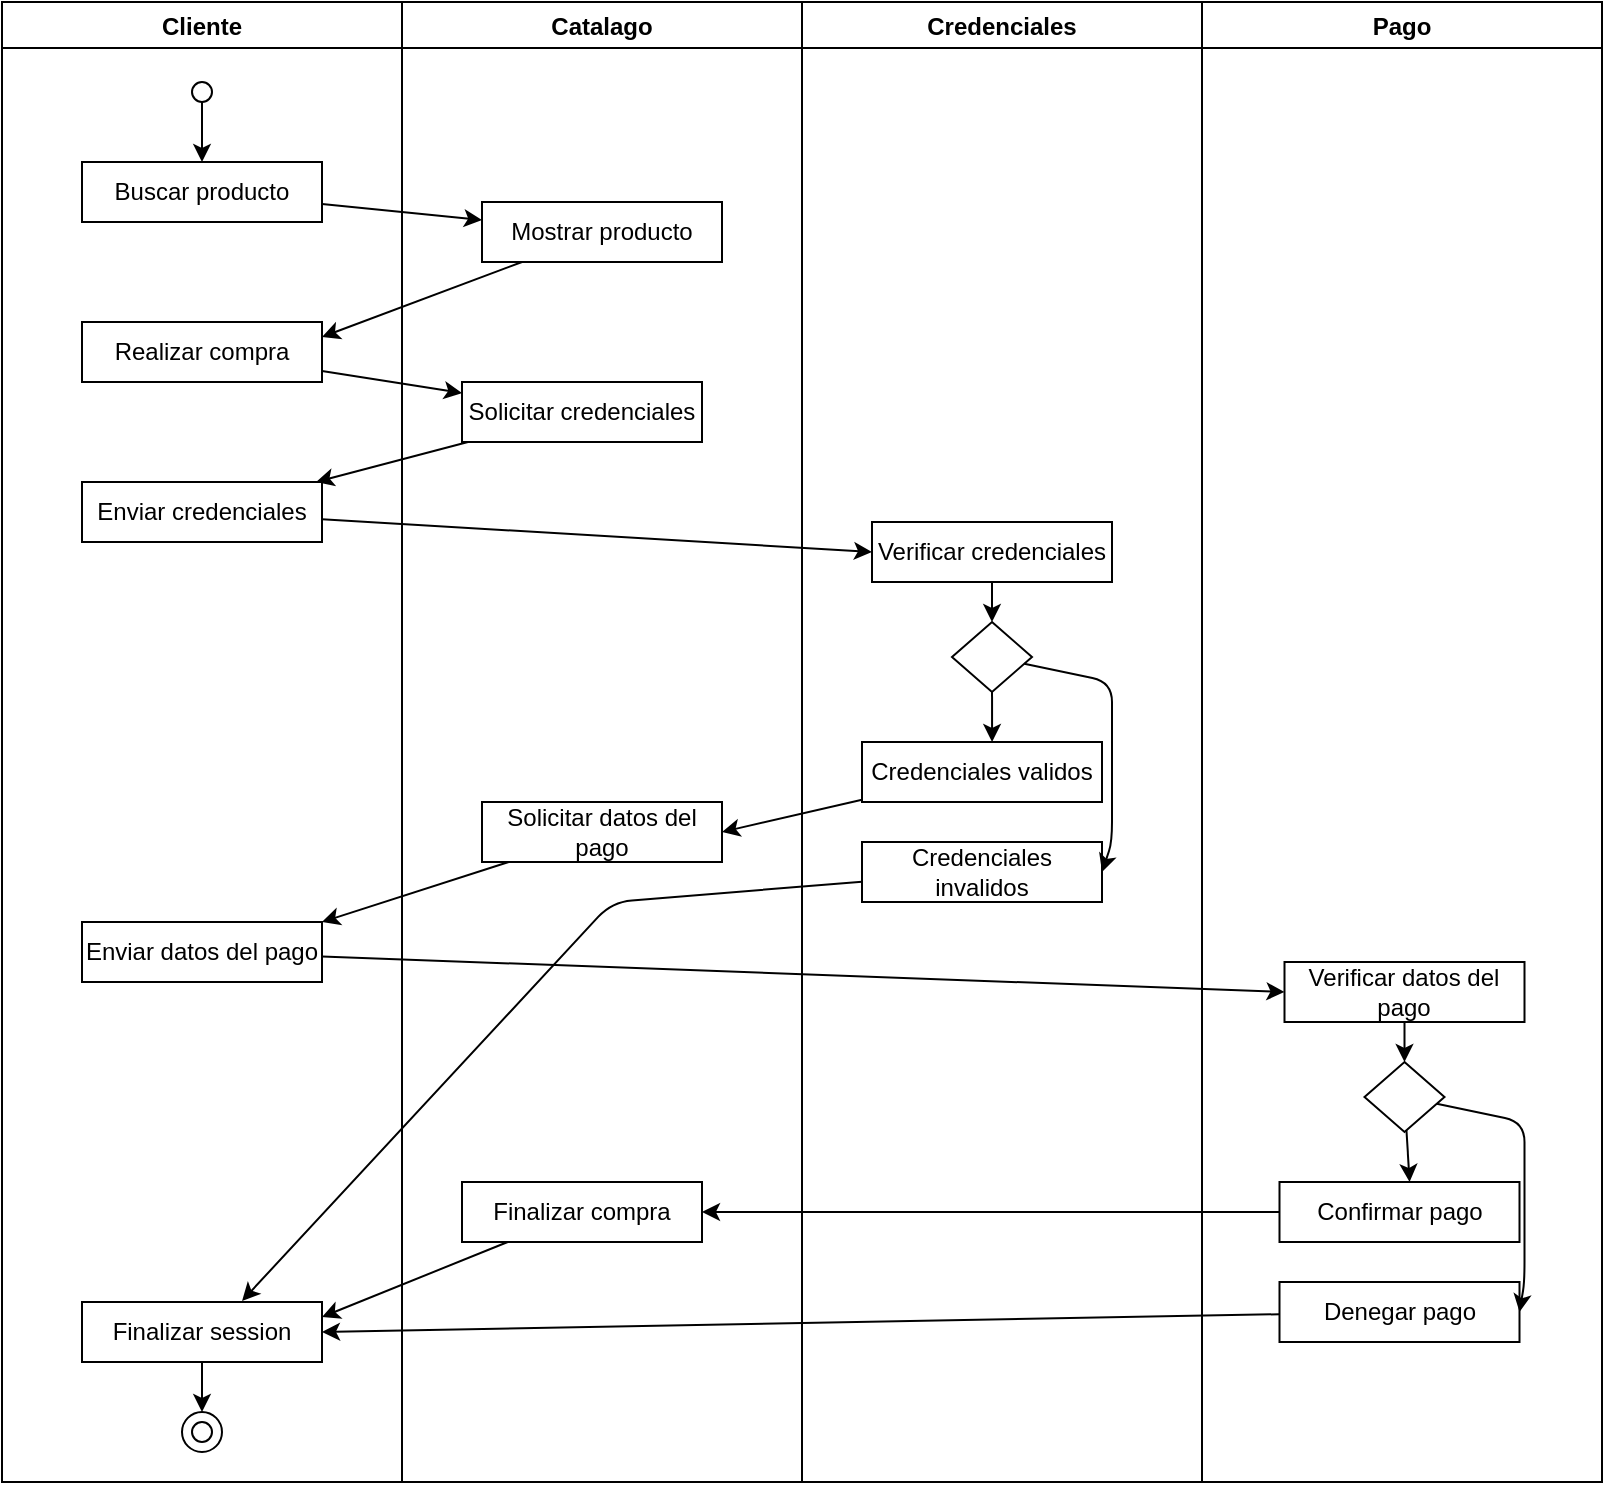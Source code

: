 <mxfile>
    <diagram id="FAW5Yz1meAlweUodwAvJ" name="Page-1">
        <mxGraphModel dx="799" dy="1306" grid="1" gridSize="10" guides="1" tooltips="1" connect="1" arrows="1" fold="1" page="1" pageScale="1" pageWidth="850" pageHeight="1100" background="#ffffff" math="0" shadow="0">
            <root>
                <mxCell id="0"/>
                <mxCell id="1" parent="0"/>
                <mxCell id="2" value="Cliente" style="swimlane;fillColor=none;strokeColor=#000000;fontColor=#000000;" vertex="1" parent="1">
                    <mxGeometry x="40" y="40" width="200" height="740" as="geometry"/>
                </mxCell>
                <mxCell id="8" style="edgeStyle=none;html=1;entryX=0.5;entryY=0;entryDx=0;entryDy=0;fontColor=#000000;strokeColor=#000000;" edge="1" parent="2" source="6" target="7">
                    <mxGeometry relative="1" as="geometry"/>
                </mxCell>
                <mxCell id="6" value="" style="ellipse;whiteSpace=wrap;html=1;aspect=fixed;strokeColor=#000000;fontColor=#000000;fillColor=default;" vertex="1" parent="2">
                    <mxGeometry x="95" y="40" width="10" height="10" as="geometry"/>
                </mxCell>
                <mxCell id="7" value="Buscar producto" style="rounded=0;whiteSpace=wrap;html=1;strokeColor=#000000;fontColor=#000000;fillColor=none;" vertex="1" parent="2">
                    <mxGeometry x="40" y="80" width="120" height="30" as="geometry"/>
                </mxCell>
                <mxCell id="11" value="Realizar compra" style="rounded=0;whiteSpace=wrap;html=1;strokeColor=#000000;fontColor=#000000;fillColor=none;" vertex="1" parent="2">
                    <mxGeometry x="40" y="160" width="120" height="30" as="geometry"/>
                </mxCell>
                <mxCell id="15" value="Enviar credenciales" style="rounded=0;whiteSpace=wrap;html=1;strokeColor=#000000;fontColor=#000000;fillColor=none;" vertex="1" parent="2">
                    <mxGeometry x="40" y="240" width="120" height="30" as="geometry"/>
                </mxCell>
                <mxCell id="3" value="Catalago" style="swimlane;fillColor=none;strokeColor=#000000;fontColor=#000000;" vertex="1" parent="1">
                    <mxGeometry x="240" y="40" width="200" height="740" as="geometry"/>
                </mxCell>
                <mxCell id="9" value="Mostrar producto" style="rounded=0;whiteSpace=wrap;html=1;strokeColor=#000000;fontColor=#000000;fillColor=none;" vertex="1" parent="3">
                    <mxGeometry x="40" y="100" width="120" height="30" as="geometry"/>
                </mxCell>
                <mxCell id="13" value="Solicitar credenciales" style="rounded=0;whiteSpace=wrap;html=1;strokeColor=#000000;fontColor=#000000;fillColor=none;" vertex="1" parent="3">
                    <mxGeometry x="30" y="190" width="120" height="30" as="geometry"/>
                </mxCell>
                <mxCell id="17" value="Enviar datos del pago" style="rounded=0;whiteSpace=wrap;html=1;strokeColor=#000000;fontColor=#000000;fillColor=none;" vertex="1" parent="3">
                    <mxGeometry x="-160" y="460" width="120" height="30" as="geometry"/>
                </mxCell>
                <mxCell id="19" value="Finalizar session" style="rounded=0;whiteSpace=wrap;html=1;strokeColor=#000000;fontColor=#000000;fillColor=none;" vertex="1" parent="3">
                    <mxGeometry x="-160" y="650" width="120" height="30" as="geometry"/>
                </mxCell>
                <mxCell id="20" value="" style="ellipse;whiteSpace=wrap;html=1;aspect=fixed;strokeColor=#000000;fontColor=#000000;fillColor=default;" vertex="1" parent="3">
                    <mxGeometry x="-105" y="710" width="10" height="10" as="geometry"/>
                </mxCell>
                <mxCell id="21" value="" style="ellipse;whiteSpace=wrap;html=1;aspect=fixed;strokeColor=#000000;fontColor=#000000;fillColor=none;" vertex="1" parent="3">
                    <mxGeometry x="-110" y="705" width="20" height="20" as="geometry"/>
                </mxCell>
                <mxCell id="18" style="edgeStyle=none;html=1;entryX=0.5;entryY=0;entryDx=0;entryDy=0;strokeColor=#000000;fontColor=#000000;" edge="1" parent="3" source="19" target="21">
                    <mxGeometry relative="1" as="geometry"/>
                </mxCell>
                <mxCell id="22" value="Solicitar datos del pago" style="rounded=0;whiteSpace=wrap;html=1;strokeColor=#000000;fontColor=#000000;fillColor=none;" vertex="1" parent="3">
                    <mxGeometry x="40" y="400" width="120" height="30" as="geometry"/>
                </mxCell>
                <mxCell id="23" value="Finalizar compra" style="rounded=0;whiteSpace=wrap;html=1;strokeColor=#000000;fontColor=#000000;fillColor=none;" vertex="1" parent="3">
                    <mxGeometry x="30" y="590" width="120" height="30" as="geometry"/>
                </mxCell>
                <mxCell id="40" style="edgeStyle=none;html=1;entryX=1;entryY=0;entryDx=0;entryDy=0;strokeColor=#000000;fontColor=#000000;" edge="1" parent="3" source="22" target="17">
                    <mxGeometry relative="1" as="geometry"/>
                </mxCell>
                <mxCell id="43" style="edgeStyle=none;html=1;entryX=1;entryY=0.25;entryDx=0;entryDy=0;strokeColor=#000000;fontColor=#000000;" edge="1" parent="3" source="23" target="19">
                    <mxGeometry relative="1" as="geometry"/>
                </mxCell>
                <mxCell id="4" value="Credenciales" style="swimlane;fillColor=none;strokeColor=#000000;fontColor=#000000;" vertex="1" parent="1">
                    <mxGeometry x="440" y="40" width="200" height="740" as="geometry"/>
                </mxCell>
                <mxCell id="25" value="Verificar credenciales" style="rounded=0;whiteSpace=wrap;html=1;strokeColor=#000000;fontColor=#000000;fillColor=none;" vertex="1" parent="4">
                    <mxGeometry x="35" y="260" width="120" height="30" as="geometry"/>
                </mxCell>
                <mxCell id="28" value="" style="rhombus;whiteSpace=wrap;html=1;strokeColor=#000000;fontColor=#000000;fillColor=none;" vertex="1" parent="4">
                    <mxGeometry x="75" y="310" width="40" height="35" as="geometry"/>
                </mxCell>
                <mxCell id="24" style="edgeStyle=none;html=1;entryX=0.5;entryY=0;entryDx=0;entryDy=0;strokeColor=#000000;fontColor=#000000;" edge="1" parent="4" source="25" target="28">
                    <mxGeometry relative="1" as="geometry"/>
                </mxCell>
                <mxCell id="29" value="Credenciales validos" style="rounded=0;whiteSpace=wrap;html=1;strokeColor=#000000;fontColor=#000000;fillColor=none;" vertex="1" parent="4">
                    <mxGeometry x="30" y="370" width="120" height="30" as="geometry"/>
                </mxCell>
                <mxCell id="30" value="Credenciales invalidos" style="rounded=0;whiteSpace=wrap;html=1;strokeColor=#000000;fontColor=#000000;fillColor=none;" vertex="1" parent="4">
                    <mxGeometry x="30" y="420" width="120" height="30" as="geometry"/>
                </mxCell>
                <mxCell id="27" style="edgeStyle=none;html=1;entryX=0.542;entryY=0;entryDx=0;entryDy=0;entryPerimeter=0;strokeColor=#000000;fontColor=#000000;" edge="1" parent="4" source="28" target="29">
                    <mxGeometry relative="1" as="geometry"/>
                </mxCell>
                <mxCell id="26" style="edgeStyle=none;html=1;entryX=1;entryY=0.5;entryDx=0;entryDy=0;strokeColor=#000000;fontColor=#000000;" edge="1" parent="4" source="28" target="30">
                    <mxGeometry relative="1" as="geometry">
                        <Array as="points">
                            <mxPoint x="155" y="340"/>
                            <mxPoint x="155" y="420"/>
                        </Array>
                    </mxGeometry>
                </mxCell>
                <mxCell id="5" value="Pago" style="swimlane;fillColor=none;strokeColor=#000000;fontColor=#000000;" vertex="1" parent="1">
                    <mxGeometry x="640" y="40" width="200" height="740" as="geometry"/>
                </mxCell>
                <mxCell id="32" value="Verificar datos del pago" style="rounded=0;whiteSpace=wrap;html=1;strokeColor=#000000;fontColor=#000000;fillColor=none;" vertex="1" parent="5">
                    <mxGeometry x="41.25" y="480" width="120" height="30" as="geometry"/>
                </mxCell>
                <mxCell id="33" value="" style="rhombus;whiteSpace=wrap;html=1;strokeColor=#000000;fontColor=#000000;fillColor=none;" vertex="1" parent="5">
                    <mxGeometry x="81.25" y="530" width="40" height="35" as="geometry"/>
                </mxCell>
                <mxCell id="34" value="Confirmar pago" style="rounded=0;whiteSpace=wrap;html=1;strokeColor=#000000;fontColor=#000000;fillColor=none;" vertex="1" parent="5">
                    <mxGeometry x="38.75" y="590" width="120" height="30" as="geometry"/>
                </mxCell>
                <mxCell id="35" style="edgeStyle=none;html=1;entryX=0.542;entryY=0;entryDx=0;entryDy=0;entryPerimeter=0;strokeColor=#000000;fontColor=#000000;" edge="1" parent="5" source="33" target="34">
                    <mxGeometry relative="1" as="geometry"/>
                </mxCell>
                <mxCell id="36" value="Denegar pago" style="rounded=0;whiteSpace=wrap;html=1;strokeColor=#000000;fontColor=#000000;fillColor=none;" vertex="1" parent="5">
                    <mxGeometry x="38.75" y="640" width="120" height="30" as="geometry"/>
                </mxCell>
                <mxCell id="37" style="edgeStyle=none;html=1;entryX=1;entryY=0.5;entryDx=0;entryDy=0;strokeColor=#000000;fontColor=#000000;" edge="1" parent="5" source="33" target="36">
                    <mxGeometry relative="1" as="geometry">
                        <Array as="points">
                            <mxPoint x="161.25" y="560"/>
                            <mxPoint x="161.25" y="640"/>
                        </Array>
                    </mxGeometry>
                </mxCell>
                <mxCell id="31" style="edgeStyle=none;html=1;entryX=0.5;entryY=0;entryDx=0;entryDy=0;strokeColor=#000000;fontColor=#000000;" edge="1" parent="5" source="32" target="33">
                    <mxGeometry relative="1" as="geometry"/>
                </mxCell>
                <mxCell id="10" style="edgeStyle=none;html=1;strokeColor=#000000;fontColor=#000000;" edge="1" parent="1" source="7" target="9">
                    <mxGeometry relative="1" as="geometry"/>
                </mxCell>
                <mxCell id="12" style="edgeStyle=none;html=1;entryX=1;entryY=0.25;entryDx=0;entryDy=0;strokeColor=#000000;fontColor=#000000;" edge="1" parent="1" source="9" target="11">
                    <mxGeometry relative="1" as="geometry"/>
                </mxCell>
                <mxCell id="14" style="edgeStyle=none;html=1;strokeColor=#000000;fontColor=#000000;" edge="1" parent="1" source="11" target="13">
                    <mxGeometry relative="1" as="geometry"/>
                </mxCell>
                <mxCell id="16" style="edgeStyle=none;html=1;strokeColor=#000000;fontColor=#000000;" edge="1" parent="1" source="13" target="15">
                    <mxGeometry relative="1" as="geometry"/>
                </mxCell>
                <mxCell id="46" style="edgeStyle=none;html=1;entryX=0;entryY=0.5;entryDx=0;entryDy=0;strokeColor=#000000;fontColor=#000000;" edge="1" parent="1" source="15" target="25">
                    <mxGeometry relative="1" as="geometry"/>
                </mxCell>
                <mxCell id="41" style="edgeStyle=none;html=1;entryX=0;entryY=0.5;entryDx=0;entryDy=0;strokeColor=#000000;fontColor=#000000;" edge="1" parent="1" source="17" target="32">
                    <mxGeometry relative="1" as="geometry"/>
                </mxCell>
                <mxCell id="42" style="edgeStyle=none;html=1;entryX=1;entryY=0.5;entryDx=0;entryDy=0;strokeColor=#000000;fontColor=#000000;" edge="1" parent="1" source="34" target="23">
                    <mxGeometry relative="1" as="geometry"/>
                </mxCell>
                <mxCell id="44" style="edgeStyle=none;html=1;entryX=1;entryY=0.5;entryDx=0;entryDy=0;strokeColor=#000000;fontColor=#000000;" edge="1" parent="1" source="36" target="19">
                    <mxGeometry relative="1" as="geometry"/>
                </mxCell>
                <mxCell id="45" style="edgeStyle=none;html=1;entryX=0.667;entryY=-0.018;entryDx=0;entryDy=0;entryPerimeter=0;strokeColor=#000000;fontColor=#000000;" edge="1" parent="1" source="30" target="19">
                    <mxGeometry relative="1" as="geometry">
                        <Array as="points">
                            <mxPoint x="345" y="490"/>
                        </Array>
                    </mxGeometry>
                </mxCell>
                <mxCell id="39" style="edgeStyle=none;html=1;entryX=1;entryY=0.5;entryDx=0;entryDy=0;strokeColor=#000000;fontColor=#000000;" edge="1" parent="1" source="29" target="22">
                    <mxGeometry relative="1" as="geometry"/>
                </mxCell>
            </root>
        </mxGraphModel>
    </diagram>
</mxfile>